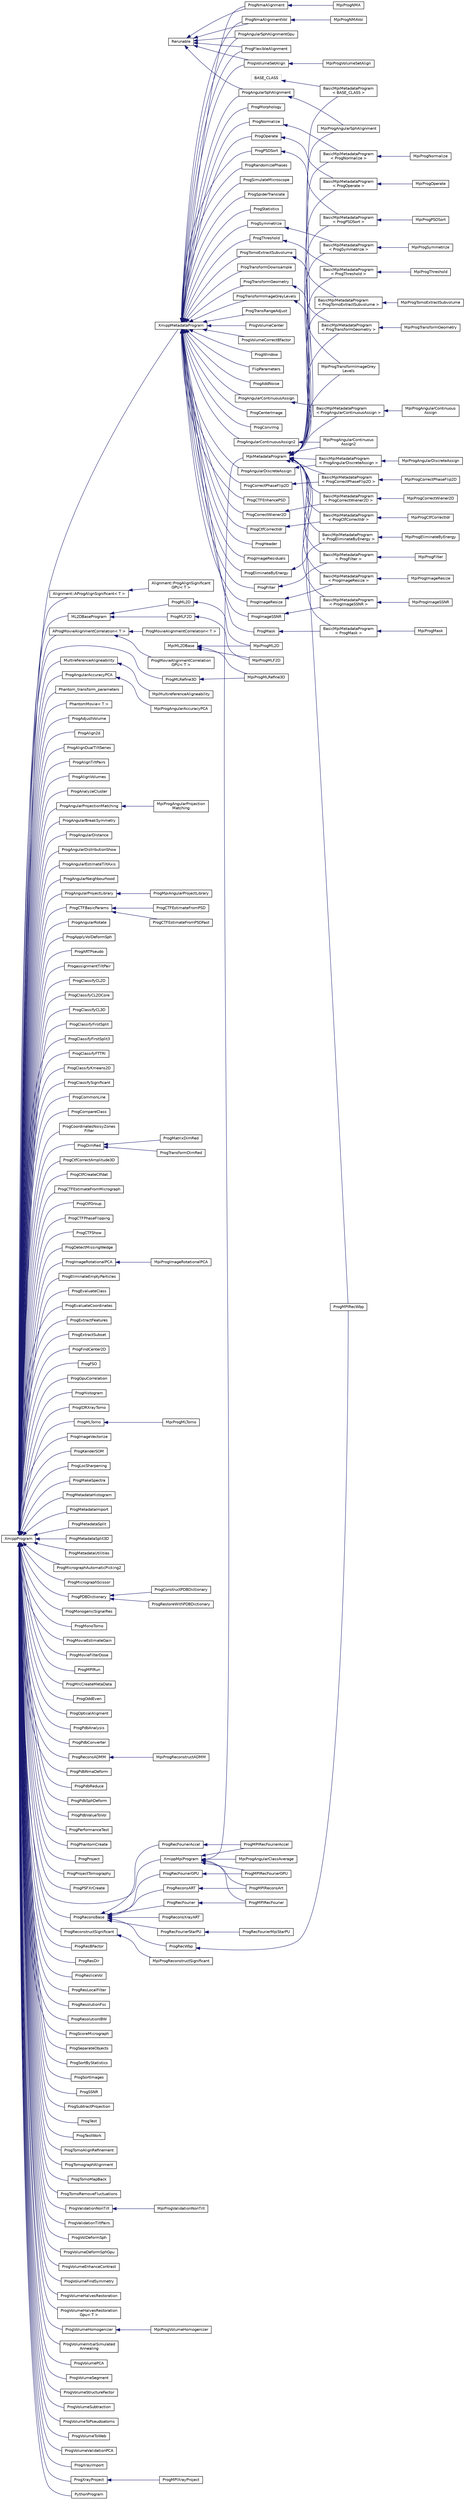 digraph "Graphical Class Hierarchy"
{
  edge [fontname="Helvetica",fontsize="10",labelfontname="Helvetica",labelfontsize="10"];
  node [fontname="Helvetica",fontsize="10",shape=record];
  rankdir="LR";
  Node1325 [label="BASE_CLASS",height=0.2,width=0.4,color="grey75", fillcolor="white", style="filled"];
  Node1325 -> Node253 [dir="back",color="midnightblue",fontsize="10",style="solid",fontname="Helvetica"];
  Node253 [label="BasicMpiMetadataProgram\l\< BASE_CLASS \>",height=0.2,width=0.4,color="black", fillcolor="white", style="filled",URL="$classBasicMpiMetadataProgram.html"];
  Node696 [label="MpiML2DBase",height=0.2,width=0.4,color="black", fillcolor="white", style="filled",URL="$classMpiML2DBase.html"];
  Node696 -> Node8 [dir="back",color="midnightblue",fontsize="10",style="solid",fontname="Helvetica"];
  Node8 [label="MpiProgML2D",height=0.2,width=0.4,color="black", fillcolor="white", style="filled",URL="$classMpiProgML2D.html"];
  Node696 -> Node10 [dir="back",color="midnightblue",fontsize="10",style="solid",fontname="Helvetica"];
  Node10 [label="MpiProgMLF2D",height=0.2,width=0.4,color="black", fillcolor="white", style="filled",URL="$classMpiProgMLF2D.html"];
  Node696 -> Node84 [dir="back",color="midnightblue",fontsize="10",style="solid",fontname="Helvetica"];
  Node84 [label="MpiProgMLRefine3D",height=0.2,width=0.4,color="black", fillcolor="white", style="filled",URL="$classMpiProgMLRefine3D.html"];
  Node521 [label="Rerunable",height=0.2,width=0.4,color="black", fillcolor="white", style="filled",URL="$classRerunable.html"];
  Node521 -> Node179 [dir="back",color="midnightblue",fontsize="10",style="solid",fontname="Helvetica"];
  Node179 [label="ProgAngularSphAlignment",height=0.2,width=0.4,color="black", fillcolor="white", style="filled",URL="$classProgAngularSphAlignment.html"];
  Node179 -> Node289 [dir="back",color="midnightblue",fontsize="10",style="solid",fontname="Helvetica"];
  Node289 [label="MpiProgAngularSphAlignment",height=0.2,width=0.4,color="black", fillcolor="white", style="filled",URL="$classMpiProgAngularSphAlignment.html"];
  Node521 -> Node181 [dir="back",color="midnightblue",fontsize="10",style="solid",fontname="Helvetica"];
  Node181 [label="ProgAngularSphAlignmentGpu",height=0.2,width=0.4,color="black", fillcolor="white", style="filled",URL="$classProgAngularSphAlignmentGpu.html"];
  Node521 -> Node200 [dir="back",color="midnightblue",fontsize="10",style="solid",fontname="Helvetica"];
  Node200 [label="ProgFlexibleAlignment",height=0.2,width=0.4,color="black", fillcolor="white", style="filled",URL="$classProgFlexibleAlignment.html"];
  Node521 -> Node213 [dir="back",color="midnightblue",fontsize="10",style="solid",fontname="Helvetica"];
  Node213 [label="ProgNmaAlignment",height=0.2,width=0.4,color="black", fillcolor="white", style="filled",URL="$classProgNmaAlignment.html"];
  Node213 -> Node214 [dir="back",color="midnightblue",fontsize="10",style="solid",fontname="Helvetica"];
  Node214 [label="MpiProgNMA",height=0.2,width=0.4,color="black", fillcolor="white", style="filled",URL="$classMpiProgNMA.html"];
  Node521 -> Node215 [dir="back",color="midnightblue",fontsize="10",style="solid",fontname="Helvetica"];
  Node215 [label="ProgNmaAlignmentVol",height=0.2,width=0.4,color="black", fillcolor="white", style="filled",URL="$classProgNmaAlignmentVol.html"];
  Node215 -> Node216 [dir="back",color="midnightblue",fontsize="10",style="solid",fontname="Helvetica"];
  Node216 [label="MpiProgNMAVol",height=0.2,width=0.4,color="black", fillcolor="white", style="filled",URL="$classMpiProgNMAVol.html"];
  Node521 -> Node248 [dir="back",color="midnightblue",fontsize="10",style="solid",fontname="Helvetica"];
  Node248 [label="ProgVolumeSetAlign",height=0.2,width=0.4,color="black", fillcolor="white", style="filled",URL="$classProgVolumeSetAlign.html"];
  Node248 -> Node249 [dir="back",color="midnightblue",fontsize="10",style="solid",fontname="Helvetica"];
  Node249 [label="MpiProgVolumeSetAlign",height=0.2,width=0.4,color="black", fillcolor="white", style="filled",URL="$classMpiProgVolumeSetAlign.html"];
  Node0 [label="XmippProgram",height=0.2,width=0.4,color="black", fillcolor="white", style="filled",URL="$classXmippProgram.html"];
  Node0 -> Node1 [dir="back",color="midnightblue",fontsize="10",style="solid",fontname="Helvetica"];
  Node1 [label="Alignment::AProgAlignSignificant\< T \>",height=0.2,width=0.4,color="black", fillcolor="white", style="filled",URL="$classAlignment_1_1AProgAlignSignificant.html"];
  Node1 -> Node2 [dir="back",color="midnightblue",fontsize="10",style="solid",fontname="Helvetica"];
  Node2 [label="Alignment::ProgAlignSignificant\lGPU\< T \>",height=0.2,width=0.4,color="black", fillcolor="white", style="filled",URL="$classAlignment_1_1ProgAlignSignificantGPU.html"];
  Node0 -> Node3 [dir="back",color="midnightblue",fontsize="10",style="solid",fontname="Helvetica"];
  Node3 [label="AProgMovieAlignmentCorrelation\< T \>",height=0.2,width=0.4,color="black", fillcolor="white", style="filled",URL="$classAProgMovieAlignmentCorrelation.html"];
  Node3 -> Node4 [dir="back",color="midnightblue",fontsize="10",style="solid",fontname="Helvetica"];
  Node4 [label="ProgMovieAlignmentCorrelation\< T \>",height=0.2,width=0.4,color="black", fillcolor="white", style="filled",URL="$classProgMovieAlignmentCorrelation.html"];
  Node3 -> Node5 [dir="back",color="midnightblue",fontsize="10",style="solid",fontname="Helvetica"];
  Node5 [label="ProgMovieAlignmentCorrelation\lGPU\< T \>",height=0.2,width=0.4,color="black", fillcolor="white", style="filled",URL="$classProgMovieAlignmentCorrelationGPU.html"];
  Node0 -> Node6 [dir="back",color="midnightblue",fontsize="10",style="solid",fontname="Helvetica"];
  Node6 [label="ML2DBaseProgram",height=0.2,width=0.4,color="black", fillcolor="white", style="filled",URL="$classML2DBaseProgram.html"];
  Node6 -> Node7 [dir="back",color="midnightblue",fontsize="10",style="solid",fontname="Helvetica"];
  Node7 [label="ProgML2D",height=0.2,width=0.4,color="black", fillcolor="white", style="filled",URL="$classProgML2D.html"];
  Node7 -> Node8 [dir="back",color="midnightblue",fontsize="10",style="solid",fontname="Helvetica"];
  Node6 -> Node9 [dir="back",color="midnightblue",fontsize="10",style="solid",fontname="Helvetica"];
  Node9 [label="ProgMLF2D",height=0.2,width=0.4,color="black", fillcolor="white", style="filled",URL="$classProgMLF2D.html"];
  Node9 -> Node10 [dir="back",color="midnightblue",fontsize="10",style="solid",fontname="Helvetica"];
  Node0 -> Node11 [dir="back",color="midnightblue",fontsize="10",style="solid",fontname="Helvetica"];
  Node11 [label="MultireferenceAligneability",height=0.2,width=0.4,color="black", fillcolor="white", style="filled",URL="$classMultireferenceAligneability.html"];
  Node11 -> Node12 [dir="back",color="midnightblue",fontsize="10",style="solid",fontname="Helvetica"];
  Node12 [label="MpiMultireferenceAligneability",height=0.2,width=0.4,color="black", fillcolor="white", style="filled",URL="$classMpiMultireferenceAligneability.html"];
  Node0 -> Node13 [dir="back",color="midnightblue",fontsize="10",style="solid",fontname="Helvetica"];
  Node13 [label="Phantom_transform_parameters",height=0.2,width=0.4,color="black", fillcolor="white", style="filled",URL="$classPhantom__transform__parameters.html"];
  Node0 -> Node14 [dir="back",color="midnightblue",fontsize="10",style="solid",fontname="Helvetica"];
  Node14 [label="PhantomMovie\< T \>",height=0.2,width=0.4,color="black", fillcolor="white", style="filled",URL="$classPhantomMovie.html"];
  Node0 -> Node15 [dir="back",color="midnightblue",fontsize="10",style="solid",fontname="Helvetica"];
  Node15 [label="ProgAdjustVolume",height=0.2,width=0.4,color="black", fillcolor="white", style="filled",URL="$classProgAdjustVolume.html"];
  Node0 -> Node16 [dir="back",color="midnightblue",fontsize="10",style="solid",fontname="Helvetica"];
  Node16 [label="ProgAlign2d",height=0.2,width=0.4,color="black", fillcolor="white", style="filled",URL="$classProgAlign2d.html"];
  Node0 -> Node17 [dir="back",color="midnightblue",fontsize="10",style="solid",fontname="Helvetica"];
  Node17 [label="ProgAlignDualTiltSeries",height=0.2,width=0.4,color="black", fillcolor="white", style="filled",URL="$classProgAlignDualTiltSeries.html"];
  Node0 -> Node18 [dir="back",color="midnightblue",fontsize="10",style="solid",fontname="Helvetica"];
  Node18 [label="ProgAlignTiltPairs",height=0.2,width=0.4,color="black", fillcolor="white", style="filled",URL="$classProgAlignTiltPairs.html"];
  Node0 -> Node19 [dir="back",color="midnightblue",fontsize="10",style="solid",fontname="Helvetica"];
  Node19 [label="ProgAlignVolumes",height=0.2,width=0.4,color="black", fillcolor="white", style="filled",URL="$classProgAlignVolumes.html"];
  Node0 -> Node20 [dir="back",color="midnightblue",fontsize="10",style="solid",fontname="Helvetica"];
  Node20 [label="ProgAnalyzeCluster",height=0.2,width=0.4,color="black", fillcolor="white", style="filled",URL="$classProgAnalyzeCluster.html"];
  Node0 -> Node21 [dir="back",color="midnightblue",fontsize="10",style="solid",fontname="Helvetica"];
  Node21 [label="ProgAngularAccuracyPCA",height=0.2,width=0.4,color="black", fillcolor="white", style="filled",URL="$classProgAngularAccuracyPCA.html"];
  Node21 -> Node22 [dir="back",color="midnightblue",fontsize="10",style="solid",fontname="Helvetica"];
  Node22 [label="MpiProgAngularAccuracyPCA",height=0.2,width=0.4,color="black", fillcolor="white", style="filled",URL="$classMpiProgAngularAccuracyPCA.html"];
  Node0 -> Node23 [dir="back",color="midnightblue",fontsize="10",style="solid",fontname="Helvetica"];
  Node23 [label="ProgAngularBreakSymmetry",height=0.2,width=0.4,color="black", fillcolor="white", style="filled",URL="$classProgAngularBreakSymmetry.html"];
  Node0 -> Node24 [dir="back",color="midnightblue",fontsize="10",style="solid",fontname="Helvetica"];
  Node24 [label="ProgAngularDistance",height=0.2,width=0.4,color="black", fillcolor="white", style="filled",URL="$classProgAngularDistance.html"];
  Node0 -> Node25 [dir="back",color="midnightblue",fontsize="10",style="solid",fontname="Helvetica"];
  Node25 [label="ProgAngularDistributionShow",height=0.2,width=0.4,color="black", fillcolor="white", style="filled",URL="$classProgAngularDistributionShow.html"];
  Node0 -> Node26 [dir="back",color="midnightblue",fontsize="10",style="solid",fontname="Helvetica"];
  Node26 [label="ProgAngularEstimateTiltAxis",height=0.2,width=0.4,color="black", fillcolor="white", style="filled",URL="$classProgAngularEstimateTiltAxis.html"];
  Node0 -> Node27 [dir="back",color="midnightblue",fontsize="10",style="solid",fontname="Helvetica"];
  Node27 [label="ProgAngularNeighbourhood",height=0.2,width=0.4,color="black", fillcolor="white", style="filled",URL="$classProgAngularNeighbourhood.html"];
  Node0 -> Node28 [dir="back",color="midnightblue",fontsize="10",style="solid",fontname="Helvetica"];
  Node28 [label="ProgAngularProjectionMatching",height=0.2,width=0.4,color="black", fillcolor="white", style="filled",URL="$classProgAngularProjectionMatching.html"];
  Node28 -> Node29 [dir="back",color="midnightblue",fontsize="10",style="solid",fontname="Helvetica"];
  Node29 [label="MpiProgAngularProjection\lMatching",height=0.2,width=0.4,color="black", fillcolor="white", style="filled",URL="$classMpiProgAngularProjectionMatching.html"];
  Node0 -> Node30 [dir="back",color="midnightblue",fontsize="10",style="solid",fontname="Helvetica"];
  Node30 [label="ProgAngularProjectLibrary",height=0.2,width=0.4,color="black", fillcolor="white", style="filled",URL="$classProgAngularProjectLibrary.html"];
  Node30 -> Node31 [dir="back",color="midnightblue",fontsize="10",style="solid",fontname="Helvetica"];
  Node31 [label="ProgMpiAngularProjectLibrary",height=0.2,width=0.4,color="black", fillcolor="white", style="filled",URL="$classProgMpiAngularProjectLibrary.html"];
  Node0 -> Node32 [dir="back",color="midnightblue",fontsize="10",style="solid",fontname="Helvetica"];
  Node32 [label="ProgAngularRotate",height=0.2,width=0.4,color="black", fillcolor="white", style="filled",URL="$classProgAngularRotate.html"];
  Node0 -> Node33 [dir="back",color="midnightblue",fontsize="10",style="solid",fontname="Helvetica"];
  Node33 [label="ProgApplyVolDeformSph",height=0.2,width=0.4,color="black", fillcolor="white", style="filled",URL="$classProgApplyVolDeformSph.html"];
  Node0 -> Node34 [dir="back",color="midnightblue",fontsize="10",style="solid",fontname="Helvetica"];
  Node34 [label="ProgARTPseudo",height=0.2,width=0.4,color="black", fillcolor="white", style="filled",URL="$classProgARTPseudo.html"];
  Node0 -> Node35 [dir="back",color="midnightblue",fontsize="10",style="solid",fontname="Helvetica"];
  Node35 [label="ProgassignmentTiltPair",height=0.2,width=0.4,color="black", fillcolor="white", style="filled",URL="$classProgassignmentTiltPair.html"];
  Node0 -> Node36 [dir="back",color="midnightblue",fontsize="10",style="solid",fontname="Helvetica"];
  Node36 [label="ProgClassifyCL2D",height=0.2,width=0.4,color="black", fillcolor="white", style="filled",URL="$classProgClassifyCL2D.html"];
  Node0 -> Node37 [dir="back",color="midnightblue",fontsize="10",style="solid",fontname="Helvetica"];
  Node37 [label="ProgClassifyCL2DCore",height=0.2,width=0.4,color="black", fillcolor="white", style="filled",URL="$classProgClassifyCL2DCore.html"];
  Node0 -> Node38 [dir="back",color="midnightblue",fontsize="10",style="solid",fontname="Helvetica"];
  Node38 [label="ProgClassifyCL3D",height=0.2,width=0.4,color="black", fillcolor="white", style="filled",URL="$classProgClassifyCL3D.html"];
  Node0 -> Node39 [dir="back",color="midnightblue",fontsize="10",style="solid",fontname="Helvetica"];
  Node39 [label="ProgClassifyFirstSplit",height=0.2,width=0.4,color="black", fillcolor="white", style="filled",URL="$classProgClassifyFirstSplit.html"];
  Node0 -> Node40 [dir="back",color="midnightblue",fontsize="10",style="solid",fontname="Helvetica"];
  Node40 [label="ProgClassifyFirstSplit3",height=0.2,width=0.4,color="black", fillcolor="white", style="filled",URL="$classProgClassifyFirstSplit3.html"];
  Node0 -> Node41 [dir="back",color="midnightblue",fontsize="10",style="solid",fontname="Helvetica"];
  Node41 [label="ProgClassifyFTTRI",height=0.2,width=0.4,color="black", fillcolor="white", style="filled",URL="$classProgClassifyFTTRI.html"];
  Node0 -> Node42 [dir="back",color="midnightblue",fontsize="10",style="solid",fontname="Helvetica"];
  Node42 [label="ProgClassifyKmeans2D",height=0.2,width=0.4,color="black", fillcolor="white", style="filled",URL="$classProgClassifyKmeans2D.html"];
  Node0 -> Node43 [dir="back",color="midnightblue",fontsize="10",style="solid",fontname="Helvetica"];
  Node43 [label="ProgClassifySignificant",height=0.2,width=0.4,color="black", fillcolor="white", style="filled",URL="$classProgClassifySignificant.html"];
  Node0 -> Node44 [dir="back",color="midnightblue",fontsize="10",style="solid",fontname="Helvetica"];
  Node44 [label="ProgCommonLine",height=0.2,width=0.4,color="black", fillcolor="white", style="filled",URL="$classProgCommonLine.html",tooltip="CommonLine Parameters. "];
  Node0 -> Node45 [dir="back",color="midnightblue",fontsize="10",style="solid",fontname="Helvetica"];
  Node45 [label="ProgCompareClass",height=0.2,width=0.4,color="black", fillcolor="white", style="filled",URL="$classProgCompareClass.html"];
  Node0 -> Node46 [dir="back",color="midnightblue",fontsize="10",style="solid",fontname="Helvetica"];
  Node46 [label="ProgCoordinatesNoisyZones\lFilter",height=0.2,width=0.4,color="black", fillcolor="white", style="filled",URL="$classProgCoordinatesNoisyZonesFilter.html"];
  Node0 -> Node47 [dir="back",color="midnightblue",fontsize="10",style="solid",fontname="Helvetica"];
  Node47 [label="ProgCTFBasicParams",height=0.2,width=0.4,color="black", fillcolor="white", style="filled",URL="$classProgCTFBasicParams.html"];
  Node47 -> Node48 [dir="back",color="midnightblue",fontsize="10",style="solid",fontname="Helvetica"];
  Node48 [label="ProgCTFEstimateFromPSD",height=0.2,width=0.4,color="black", fillcolor="white", style="filled",URL="$classProgCTFEstimateFromPSD.html"];
  Node47 -> Node49 [dir="back",color="midnightblue",fontsize="10",style="solid",fontname="Helvetica"];
  Node49 [label="ProgCTFEstimateFromPSDFast",height=0.2,width=0.4,color="black", fillcolor="white", style="filled",URL="$classProgCTFEstimateFromPSDFast.html"];
  Node0 -> Node50 [dir="back",color="midnightblue",fontsize="10",style="solid",fontname="Helvetica"];
  Node50 [label="ProgCtfCorrectAmplitude3D",height=0.2,width=0.4,color="black", fillcolor="white", style="filled",URL="$classProgCtfCorrectAmplitude3D.html",tooltip="Correct Amplitude3D parameters. "];
  Node0 -> Node51 [dir="back",color="midnightblue",fontsize="10",style="solid",fontname="Helvetica"];
  Node51 [label="ProgCtfCreateCtfdat",height=0.2,width=0.4,color="black", fillcolor="white", style="filled",URL="$classProgCtfCreateCtfdat.html"];
  Node0 -> Node52 [dir="back",color="midnightblue",fontsize="10",style="solid",fontname="Helvetica"];
  Node52 [label="ProgCTFEstimateFromMicrograph",height=0.2,width=0.4,color="black", fillcolor="white", style="filled",URL="$classProgCTFEstimateFromMicrograph.html"];
  Node0 -> Node53 [dir="back",color="midnightblue",fontsize="10",style="solid",fontname="Helvetica"];
  Node53 [label="ProgCtfGroup",height=0.2,width=0.4,color="black", fillcolor="white", style="filled",URL="$classProgCtfGroup.html",tooltip="CTFGroup program class. "];
  Node0 -> Node54 [dir="back",color="midnightblue",fontsize="10",style="solid",fontname="Helvetica"];
  Node54 [label="ProgCTFPhaseFlipping",height=0.2,width=0.4,color="black", fillcolor="white", style="filled",URL="$classProgCTFPhaseFlipping.html"];
  Node0 -> Node55 [dir="back",color="midnightblue",fontsize="10",style="solid",fontname="Helvetica"];
  Node55 [label="ProgCTFShow",height=0.2,width=0.4,color="black", fillcolor="white", style="filled",URL="$classProgCTFShow.html"];
  Node0 -> Node56 [dir="back",color="midnightblue",fontsize="10",style="solid",fontname="Helvetica"];
  Node56 [label="ProgDetectMissingWedge",height=0.2,width=0.4,color="black", fillcolor="white", style="filled",URL="$classProgDetectMissingWedge.html"];
  Node0 -> Node57 [dir="back",color="midnightblue",fontsize="10",style="solid",fontname="Helvetica"];
  Node57 [label="ProgDimRed",height=0.2,width=0.4,color="black", fillcolor="white", style="filled",URL="$classProgDimRed.html"];
  Node57 -> Node58 [dir="back",color="midnightblue",fontsize="10",style="solid",fontname="Helvetica"];
  Node58 [label="ProgMatrixDimRed",height=0.2,width=0.4,color="black", fillcolor="white", style="filled",URL="$classProgMatrixDimRed.html"];
  Node57 -> Node59 [dir="back",color="midnightblue",fontsize="10",style="solid",fontname="Helvetica"];
  Node59 [label="ProgTransformDimRed",height=0.2,width=0.4,color="black", fillcolor="white", style="filled",URL="$classProgTransformDimRed.html"];
  Node0 -> Node60 [dir="back",color="midnightblue",fontsize="10",style="solid",fontname="Helvetica"];
  Node60 [label="ProgEliminateEmptyParticles",height=0.2,width=0.4,color="black", fillcolor="white", style="filled",URL="$classProgEliminateEmptyParticles.html"];
  Node0 -> Node61 [dir="back",color="midnightblue",fontsize="10",style="solid",fontname="Helvetica"];
  Node61 [label="ProgEvaluateClass",height=0.2,width=0.4,color="black", fillcolor="white", style="filled",URL="$classProgEvaluateClass.html"];
  Node0 -> Node62 [dir="back",color="midnightblue",fontsize="10",style="solid",fontname="Helvetica"];
  Node62 [label="ProgEvaluateCoordinates",height=0.2,width=0.4,color="black", fillcolor="white", style="filled",URL="$classProgEvaluateCoordinates.html"];
  Node0 -> Node63 [dir="back",color="midnightblue",fontsize="10",style="solid",fontname="Helvetica"];
  Node63 [label="ProgExtractFeatures",height=0.2,width=0.4,color="black", fillcolor="white", style="filled",URL="$classProgExtractFeatures.html"];
  Node0 -> Node64 [dir="back",color="midnightblue",fontsize="10",style="solid",fontname="Helvetica"];
  Node64 [label="ProgExtractSubset",height=0.2,width=0.4,color="black", fillcolor="white", style="filled",URL="$classProgExtractSubset.html"];
  Node0 -> Node65 [dir="back",color="midnightblue",fontsize="10",style="solid",fontname="Helvetica"];
  Node65 [label="ProgFindCenter2D",height=0.2,width=0.4,color="black", fillcolor="white", style="filled",URL="$classProgFindCenter2D.html"];
  Node0 -> Node66 [dir="back",color="midnightblue",fontsize="10",style="solid",fontname="Helvetica"];
  Node66 [label="ProgFSO",height=0.2,width=0.4,color="black", fillcolor="white", style="filled",URL="$classProgFSO.html"];
  Node0 -> Node67 [dir="back",color="midnightblue",fontsize="10",style="solid",fontname="Helvetica"];
  Node67 [label="ProgGpuCorrelation",height=0.2,width=0.4,color="black", fillcolor="white", style="filled",URL="$classProgGpuCorrelation.html"];
  Node0 -> Node68 [dir="back",color="midnightblue",fontsize="10",style="solid",fontname="Helvetica"];
  Node68 [label="ProgHistogram",height=0.2,width=0.4,color="black", fillcolor="white", style="filled",URL="$classProgHistogram.html"];
  Node0 -> Node69 [dir="back",color="midnightblue",fontsize="10",style="solid",fontname="Helvetica"];
  Node69 [label="ProgIDRXrayTomo",height=0.2,width=0.4,color="black", fillcolor="white", style="filled",URL="$classProgIDRXrayTomo.html"];
  Node0 -> Node70 [dir="back",color="midnightblue",fontsize="10",style="solid",fontname="Helvetica"];
  Node70 [label="ProgImageRotationalPCA",height=0.2,width=0.4,color="black", fillcolor="white", style="filled",URL="$classProgImageRotationalPCA.html"];
  Node70 -> Node71 [dir="back",color="midnightblue",fontsize="10",style="solid",fontname="Helvetica"];
  Node71 [label="MpiProgImageRotationalPCA",height=0.2,width=0.4,color="black", fillcolor="white", style="filled",URL="$classMpiProgImageRotationalPCA.html"];
  Node0 -> Node72 [dir="back",color="midnightblue",fontsize="10",style="solid",fontname="Helvetica"];
  Node72 [label="ProgImageVectorize",height=0.2,width=0.4,color="black", fillcolor="white", style="filled",URL="$classProgImageVectorize.html"];
  Node0 -> Node73 [dir="back",color="midnightblue",fontsize="10",style="solid",fontname="Helvetica"];
  Node73 [label="ProgKenderSOM",height=0.2,width=0.4,color="black", fillcolor="white", style="filled",URL="$classProgKenderSOM.html"];
  Node0 -> Node74 [dir="back",color="midnightblue",fontsize="10",style="solid",fontname="Helvetica"];
  Node74 [label="ProgLocSharpening",height=0.2,width=0.4,color="black", fillcolor="white", style="filled",URL="$classProgLocSharpening.html"];
  Node0 -> Node75 [dir="back",color="midnightblue",fontsize="10",style="solid",fontname="Helvetica"];
  Node75 [label="ProgMakeSpectra",height=0.2,width=0.4,color="black", fillcolor="white", style="filled",URL="$classProgMakeSpectra.html"];
  Node0 -> Node76 [dir="back",color="midnightblue",fontsize="10",style="solid",fontname="Helvetica"];
  Node76 [label="ProgMetadataHistogram",height=0.2,width=0.4,color="black", fillcolor="white", style="filled",URL="$classProgMetadataHistogram.html"];
  Node0 -> Node77 [dir="back",color="midnightblue",fontsize="10",style="solid",fontname="Helvetica"];
  Node77 [label="ProgMetadataImport",height=0.2,width=0.4,color="black", fillcolor="white", style="filled",URL="$classProgMetadataImport.html"];
  Node0 -> Node78 [dir="back",color="midnightblue",fontsize="10",style="solid",fontname="Helvetica"];
  Node78 [label="ProgMetadataSplit",height=0.2,width=0.4,color="black", fillcolor="white", style="filled",URL="$classProgMetadataSplit.html"];
  Node0 -> Node79 [dir="back",color="midnightblue",fontsize="10",style="solid",fontname="Helvetica"];
  Node79 [label="ProgMetadataSplit3D",height=0.2,width=0.4,color="black", fillcolor="white", style="filled",URL="$classProgMetadataSplit3D.html"];
  Node0 -> Node80 [dir="back",color="midnightblue",fontsize="10",style="solid",fontname="Helvetica"];
  Node80 [label="ProgMetadataUtilities",height=0.2,width=0.4,color="black", fillcolor="white", style="filled",URL="$classProgMetadataUtilities.html"];
  Node0 -> Node81 [dir="back",color="midnightblue",fontsize="10",style="solid",fontname="Helvetica"];
  Node81 [label="ProgMicrographAutomaticPicking2",height=0.2,width=0.4,color="black", fillcolor="white", style="filled",URL="$classProgMicrographAutomaticPicking2.html"];
  Node0 -> Node82 [dir="back",color="midnightblue",fontsize="10",style="solid",fontname="Helvetica"];
  Node82 [label="ProgMicrographScissor",height=0.2,width=0.4,color="black", fillcolor="white", style="filled",URL="$classProgMicrographScissor.html"];
  Node0 -> Node83 [dir="back",color="midnightblue",fontsize="10",style="solid",fontname="Helvetica"];
  Node83 [label="ProgMLRefine3D",height=0.2,width=0.4,color="black", fillcolor="white", style="filled",URL="$classProgMLRefine3D.html"];
  Node83 -> Node84 [dir="back",color="midnightblue",fontsize="10",style="solid",fontname="Helvetica"];
  Node0 -> Node85 [dir="back",color="midnightblue",fontsize="10",style="solid",fontname="Helvetica"];
  Node85 [label="ProgMLTomo",height=0.2,width=0.4,color="black", fillcolor="white", style="filled",URL="$classProgMLTomo.html"];
  Node85 -> Node86 [dir="back",color="midnightblue",fontsize="10",style="solid",fontname="Helvetica"];
  Node86 [label="MpiProgMLTomo",height=0.2,width=0.4,color="black", fillcolor="white", style="filled",URL="$classMpiProgMLTomo.html"];
  Node0 -> Node87 [dir="back",color="midnightblue",fontsize="10",style="solid",fontname="Helvetica"];
  Node87 [label="ProgMonogenicSignalRes",height=0.2,width=0.4,color="black", fillcolor="white", style="filled",URL="$classProgMonogenicSignalRes.html"];
  Node0 -> Node88 [dir="back",color="midnightblue",fontsize="10",style="solid",fontname="Helvetica"];
  Node88 [label="ProgMonoTomo",height=0.2,width=0.4,color="black", fillcolor="white", style="filled",URL="$classProgMonoTomo.html"];
  Node0 -> Node89 [dir="back",color="midnightblue",fontsize="10",style="solid",fontname="Helvetica"];
  Node89 [label="ProgMovieEstimateGain",height=0.2,width=0.4,color="black", fillcolor="white", style="filled",URL="$classProgMovieEstimateGain.html"];
  Node0 -> Node90 [dir="back",color="midnightblue",fontsize="10",style="solid",fontname="Helvetica"];
  Node90 [label="ProgMovieFilterDose",height=0.2,width=0.4,color="black", fillcolor="white", style="filled",URL="$classProgMovieFilterDose.html"];
  Node0 -> Node91 [dir="back",color="midnightblue",fontsize="10",style="solid",fontname="Helvetica"];
  Node91 [label="ProgMPIRun",height=0.2,width=0.4,color="black", fillcolor="white", style="filled",URL="$classProgMPIRun.html"];
  Node0 -> Node92 [dir="back",color="midnightblue",fontsize="10",style="solid",fontname="Helvetica"];
  Node92 [label="ProgMrcCreateMetaData",height=0.2,width=0.4,color="black", fillcolor="white", style="filled",URL="$classProgMrcCreateMetaData.html"];
  Node0 -> Node93 [dir="back",color="midnightblue",fontsize="10",style="solid",fontname="Helvetica"];
  Node93 [label="ProgOddEven",height=0.2,width=0.4,color="black", fillcolor="white", style="filled",URL="$classProgOddEven.html"];
  Node0 -> Node94 [dir="back",color="midnightblue",fontsize="10",style="solid",fontname="Helvetica"];
  Node94 [label="ProgOpticalAligment",height=0.2,width=0.4,color="black", fillcolor="white", style="filled",URL="$classProgOpticalAligment.html"];
  Node0 -> Node95 [dir="back",color="midnightblue",fontsize="10",style="solid",fontname="Helvetica"];
  Node95 [label="ProgPdbAnalysis",height=0.2,width=0.4,color="black", fillcolor="white", style="filled",URL="$classProgPdbAnalysis.html"];
  Node0 -> Node96 [dir="back",color="midnightblue",fontsize="10",style="solid",fontname="Helvetica"];
  Node96 [label="ProgPdbConverter",height=0.2,width=0.4,color="black", fillcolor="white", style="filled",URL="$classProgPdbConverter.html"];
  Node0 -> Node97 [dir="back",color="midnightblue",fontsize="10",style="solid",fontname="Helvetica"];
  Node97 [label="ProgPDBDictionary",height=0.2,width=0.4,color="black", fillcolor="white", style="filled",URL="$classProgPDBDictionary.html"];
  Node97 -> Node98 [dir="back",color="midnightblue",fontsize="10",style="solid",fontname="Helvetica"];
  Node98 [label="ProgConstructPDBDictionary",height=0.2,width=0.4,color="black", fillcolor="white", style="filled",URL="$classProgConstructPDBDictionary.html"];
  Node97 -> Node99 [dir="back",color="midnightblue",fontsize="10",style="solid",fontname="Helvetica"];
  Node99 [label="ProgRestoreWithPDBDictionary",height=0.2,width=0.4,color="black", fillcolor="white", style="filled",URL="$classProgRestoreWithPDBDictionary.html"];
  Node0 -> Node100 [dir="back",color="midnightblue",fontsize="10",style="solid",fontname="Helvetica"];
  Node100 [label="ProgPdbNmaDeform",height=0.2,width=0.4,color="black", fillcolor="white", style="filled",URL="$classProgPdbNmaDeform.html"];
  Node0 -> Node101 [dir="back",color="midnightblue",fontsize="10",style="solid",fontname="Helvetica"];
  Node101 [label="ProgPdbReduce",height=0.2,width=0.4,color="black", fillcolor="white", style="filled",URL="$classProgPdbReduce.html"];
  Node0 -> Node102 [dir="back",color="midnightblue",fontsize="10",style="solid",fontname="Helvetica"];
  Node102 [label="ProgPdbSphDeform",height=0.2,width=0.4,color="black", fillcolor="white", style="filled",URL="$classProgPdbSphDeform.html"];
  Node0 -> Node103 [dir="back",color="midnightblue",fontsize="10",style="solid",fontname="Helvetica"];
  Node103 [label="ProgPdbValueToVol",height=0.2,width=0.4,color="black", fillcolor="white", style="filled",URL="$classProgPdbValueToVol.html"];
  Node0 -> Node104 [dir="back",color="midnightblue",fontsize="10",style="solid",fontname="Helvetica"];
  Node104 [label="ProgPerformanceTest",height=0.2,width=0.4,color="black", fillcolor="white", style="filled",URL="$classProgPerformanceTest.html"];
  Node0 -> Node105 [dir="back",color="midnightblue",fontsize="10",style="solid",fontname="Helvetica"];
  Node105 [label="ProgPhantomCreate",height=0.2,width=0.4,color="black", fillcolor="white", style="filled",URL="$classProgPhantomCreate.html"];
  Node0 -> Node106 [dir="back",color="midnightblue",fontsize="10",style="solid",fontname="Helvetica"];
  Node106 [label="ProgProject",height=0.2,width=0.4,color="black", fillcolor="white", style="filled",URL="$classProgProject.html"];
  Node0 -> Node107 [dir="back",color="midnightblue",fontsize="10",style="solid",fontname="Helvetica"];
  Node107 [label="ProgProjectTomography",height=0.2,width=0.4,color="black", fillcolor="white", style="filled",URL="$classProgProjectTomography.html"];
  Node0 -> Node108 [dir="back",color="midnightblue",fontsize="10",style="solid",fontname="Helvetica"];
  Node108 [label="ProgPSFXrCreate",height=0.2,width=0.4,color="black", fillcolor="white", style="filled",URL="$classProgPSFXrCreate.html"];
  Node0 -> Node109 [dir="back",color="midnightblue",fontsize="10",style="solid",fontname="Helvetica"];
  Node109 [label="ProgReconsADMM",height=0.2,width=0.4,color="black", fillcolor="white", style="filled",URL="$classProgReconsADMM.html"];
  Node109 -> Node110 [dir="back",color="midnightblue",fontsize="10",style="solid",fontname="Helvetica"];
  Node110 [label="MpiProgReconstructADMM",height=0.2,width=0.4,color="black", fillcolor="white", style="filled",URL="$classMpiProgReconstructADMM.html"];
  Node0 -> Node111 [dir="back",color="midnightblue",fontsize="10",style="solid",fontname="Helvetica"];
  Node111 [label="ProgReconsBase",height=0.2,width=0.4,color="black", fillcolor="white", style="filled",URL="$classProgReconsBase.html"];
  Node111 -> Node112 [dir="back",color="midnightblue",fontsize="10",style="solid",fontname="Helvetica"];
  Node112 [label="ProgRecFourier",height=0.2,width=0.4,color="black", fillcolor="white", style="filled",URL="$classProgRecFourier.html"];
  Node112 -> Node293 [dir="back",color="midnightblue",fontsize="10",style="solid",fontname="Helvetica"];
  Node293 [label="ProgMPIRecFourier",height=0.2,width=0.4,color="black", fillcolor="white", style="filled",URL="$classProgMPIRecFourier.html"];
  Node111 -> Node114 [dir="back",color="midnightblue",fontsize="10",style="solid",fontname="Helvetica"];
  Node114 [label="ProgRecFourierAccel",height=0.2,width=0.4,color="black", fillcolor="white", style="filled",URL="$classProgRecFourierAccel.html"];
  Node114 -> Node294 [dir="back",color="midnightblue",fontsize="10",style="solid",fontname="Helvetica"];
  Node294 [label="ProgMPIRecFourierAccel",height=0.2,width=0.4,color="black", fillcolor="white", style="filled",URL="$classProgMPIRecFourierAccel.html"];
  Node111 -> Node116 [dir="back",color="midnightblue",fontsize="10",style="solid",fontname="Helvetica"];
  Node116 [label="ProgRecFourierGPU",height=0.2,width=0.4,color="black", fillcolor="white", style="filled",URL="$classProgRecFourierGPU.html"];
  Node116 -> Node295 [dir="back",color="midnightblue",fontsize="10",style="solid",fontname="Helvetica"];
  Node295 [label="ProgMPIRecFourierGPU",height=0.2,width=0.4,color="black", fillcolor="white", style="filled",URL="$classProgMPIRecFourierGPU.html"];
  Node111 -> Node118 [dir="back",color="midnightblue",fontsize="10",style="solid",fontname="Helvetica"];
  Node118 [label="ProgRecFourierStarPU",height=0.2,width=0.4,color="black", fillcolor="white", style="filled",URL="$classProgRecFourierStarPU.html"];
  Node118 -> Node119 [dir="back",color="midnightblue",fontsize="10",style="solid",fontname="Helvetica"];
  Node119 [label="ProgRecFourierMpiStarPU",height=0.2,width=0.4,color="black", fillcolor="white", style="filled",URL="$classProgRecFourierMpiStarPU.html"];
  Node111 -> Node120 [dir="back",color="midnightblue",fontsize="10",style="solid",fontname="Helvetica"];
  Node120 [label="ProgReconsART",height=0.2,width=0.4,color="black", fillcolor="white", style="filled",URL="$classProgReconsART.html"];
  Node120 -> Node296 [dir="back",color="midnightblue",fontsize="10",style="solid",fontname="Helvetica"];
  Node296 [label="ProgMPIReconsArt",height=0.2,width=0.4,color="black", fillcolor="white", style="filled",URL="$classProgMPIReconsArt.html"];
  Node111 -> Node122 [dir="back",color="midnightblue",fontsize="10",style="solid",fontname="Helvetica"];
  Node122 [label="ProgReconsXrayART",height=0.2,width=0.4,color="black", fillcolor="white", style="filled",URL="$classProgReconsXrayART.html"];
  Node111 -> Node123 [dir="back",color="midnightblue",fontsize="10",style="solid",fontname="Helvetica"];
  Node123 [label="ProgRecWbp",height=0.2,width=0.4,color="black", fillcolor="white", style="filled",URL="$classProgRecWbp.html"];
  Node123 -> Node291 [dir="back",color="midnightblue",fontsize="10",style="solid",fontname="Helvetica"];
  Node291 [label="ProgMPIRecWbp",height=0.2,width=0.4,color="black", fillcolor="white", style="filled",URL="$classProgMPIRecWbp.html"];
  Node0 -> Node125 [dir="back",color="midnightblue",fontsize="10",style="solid",fontname="Helvetica"];
  Node125 [label="ProgReconstructSignificant",height=0.2,width=0.4,color="black", fillcolor="white", style="filled",URL="$classProgReconstructSignificant.html"];
  Node125 -> Node126 [dir="back",color="midnightblue",fontsize="10",style="solid",fontname="Helvetica"];
  Node126 [label="MpiProgReconstructSignificant",height=0.2,width=0.4,color="black", fillcolor="white", style="filled",URL="$classMpiProgReconstructSignificant.html"];
  Node0 -> Node127 [dir="back",color="midnightblue",fontsize="10",style="solid",fontname="Helvetica"];
  Node127 [label="ProgResBFactor",height=0.2,width=0.4,color="black", fillcolor="white", style="filled",URL="$classProgResBFactor.html"];
  Node0 -> Node128 [dir="back",color="midnightblue",fontsize="10",style="solid",fontname="Helvetica"];
  Node128 [label="ProgResDir",height=0.2,width=0.4,color="black", fillcolor="white", style="filled",URL="$classProgResDir.html"];
  Node0 -> Node129 [dir="back",color="midnightblue",fontsize="10",style="solid",fontname="Helvetica"];
  Node129 [label="ProgResliceVol",height=0.2,width=0.4,color="black", fillcolor="white", style="filled",URL="$classProgResliceVol.html"];
  Node0 -> Node130 [dir="back",color="midnightblue",fontsize="10",style="solid",fontname="Helvetica"];
  Node130 [label="ProgResLocalFilter",height=0.2,width=0.4,color="black", fillcolor="white", style="filled",URL="$classProgResLocalFilter.html"];
  Node0 -> Node131 [dir="back",color="midnightblue",fontsize="10",style="solid",fontname="Helvetica"];
  Node131 [label="ProgResolutionFsc",height=0.2,width=0.4,color="black", fillcolor="white", style="filled",URL="$classProgResolutionFsc.html"];
  Node0 -> Node132 [dir="back",color="midnightblue",fontsize="10",style="solid",fontname="Helvetica"];
  Node132 [label="ProgResolutionIBW",height=0.2,width=0.4,color="black", fillcolor="white", style="filled",URL="$classProgResolutionIBW.html"];
  Node0 -> Node133 [dir="back",color="midnightblue",fontsize="10",style="solid",fontname="Helvetica"];
  Node133 [label="ProgScoreMicrograph",height=0.2,width=0.4,color="black", fillcolor="white", style="filled",URL="$classProgScoreMicrograph.html"];
  Node0 -> Node134 [dir="back",color="midnightblue",fontsize="10",style="solid",fontname="Helvetica"];
  Node134 [label="ProgSeparateObjects",height=0.2,width=0.4,color="black", fillcolor="white", style="filled",URL="$classProgSeparateObjects.html"];
  Node0 -> Node135 [dir="back",color="midnightblue",fontsize="10",style="solid",fontname="Helvetica"];
  Node135 [label="ProgSortByStatistics",height=0.2,width=0.4,color="black", fillcolor="white", style="filled",URL="$classProgSortByStatistics.html"];
  Node0 -> Node136 [dir="back",color="midnightblue",fontsize="10",style="solid",fontname="Helvetica"];
  Node136 [label="ProgSortImages",height=0.2,width=0.4,color="black", fillcolor="white", style="filled",URL="$classProgSortImages.html"];
  Node0 -> Node137 [dir="back",color="midnightblue",fontsize="10",style="solid",fontname="Helvetica"];
  Node137 [label="ProgSSNR",height=0.2,width=0.4,color="black", fillcolor="white", style="filled",URL="$classProgSSNR.html"];
  Node0 -> Node138 [dir="back",color="midnightblue",fontsize="10",style="solid",fontname="Helvetica"];
  Node138 [label="ProgSubtractProjection",height=0.2,width=0.4,color="black", fillcolor="white", style="filled",URL="$classProgSubtractProjection.html"];
  Node0 -> Node139 [dir="back",color="midnightblue",fontsize="10",style="solid",fontname="Helvetica"];
  Node139 [label="ProgTest",height=0.2,width=0.4,color="black", fillcolor="white", style="filled",URL="$classProgTest.html"];
  Node0 -> Node140 [dir="back",color="midnightblue",fontsize="10",style="solid",fontname="Helvetica"];
  Node140 [label="ProgTestWork",height=0.2,width=0.4,color="black", fillcolor="white", style="filled",URL="$classProgTestWork.html"];
  Node0 -> Node141 [dir="back",color="midnightblue",fontsize="10",style="solid",fontname="Helvetica"];
  Node141 [label="ProgTomoAlignRefinement",height=0.2,width=0.4,color="black", fillcolor="white", style="filled",URL="$classProgTomoAlignRefinement.html"];
  Node0 -> Node142 [dir="back",color="midnightblue",fontsize="10",style="solid",fontname="Helvetica"];
  Node142 [label="ProgTomographAlignment",height=0.2,width=0.4,color="black", fillcolor="white", style="filled",URL="$classProgTomographAlignment.html"];
  Node0 -> Node143 [dir="back",color="midnightblue",fontsize="10",style="solid",fontname="Helvetica"];
  Node143 [label="ProgTomoMapBack",height=0.2,width=0.4,color="black", fillcolor="white", style="filled",URL="$classProgTomoMapBack.html"];
  Node0 -> Node144 [dir="back",color="midnightblue",fontsize="10",style="solid",fontname="Helvetica"];
  Node144 [label="ProgTomoRemoveFluctuations",height=0.2,width=0.4,color="black", fillcolor="white", style="filled",URL="$classProgTomoRemoveFluctuations.html"];
  Node0 -> Node145 [dir="back",color="midnightblue",fontsize="10",style="solid",fontname="Helvetica"];
  Node145 [label="ProgValidationNonTilt",height=0.2,width=0.4,color="black", fillcolor="white", style="filled",URL="$classProgValidationNonTilt.html"];
  Node145 -> Node146 [dir="back",color="midnightblue",fontsize="10",style="solid",fontname="Helvetica"];
  Node146 [label="MpiProgValidationNonTilt",height=0.2,width=0.4,color="black", fillcolor="white", style="filled",URL="$classMpiProgValidationNonTilt.html"];
  Node0 -> Node147 [dir="back",color="midnightblue",fontsize="10",style="solid",fontname="Helvetica"];
  Node147 [label="ProgValidationTiltPairs",height=0.2,width=0.4,color="black", fillcolor="white", style="filled",URL="$classProgValidationTiltPairs.html"];
  Node0 -> Node148 [dir="back",color="midnightblue",fontsize="10",style="solid",fontname="Helvetica"];
  Node148 [label="ProgVolDeformSph",height=0.2,width=0.4,color="black", fillcolor="white", style="filled",URL="$classProgVolDeformSph.html"];
  Node0 -> Node149 [dir="back",color="midnightblue",fontsize="10",style="solid",fontname="Helvetica"];
  Node149 [label="ProgVolumeDeformSphGpu",height=0.2,width=0.4,color="black", fillcolor="white", style="filled",URL="$classProgVolumeDeformSphGpu.html"];
  Node0 -> Node150 [dir="back",color="midnightblue",fontsize="10",style="solid",fontname="Helvetica"];
  Node150 [label="ProgVolumeEnhanceContrast",height=0.2,width=0.4,color="black", fillcolor="white", style="filled",URL="$classProgVolumeEnhanceContrast.html"];
  Node0 -> Node151 [dir="back",color="midnightblue",fontsize="10",style="solid",fontname="Helvetica"];
  Node151 [label="ProgVolumeFindSymmetry",height=0.2,width=0.4,color="black", fillcolor="white", style="filled",URL="$classProgVolumeFindSymmetry.html"];
  Node0 -> Node152 [dir="back",color="midnightblue",fontsize="10",style="solid",fontname="Helvetica"];
  Node152 [label="ProgVolumeHalvesRestoration",height=0.2,width=0.4,color="black", fillcolor="white", style="filled",URL="$classProgVolumeHalvesRestoration.html"];
  Node0 -> Node153 [dir="back",color="midnightblue",fontsize="10",style="solid",fontname="Helvetica"];
  Node153 [label="ProgVolumeHalvesRestoration\lGpu\< T \>",height=0.2,width=0.4,color="black", fillcolor="white", style="filled",URL="$classProgVolumeHalvesRestorationGpu.html"];
  Node0 -> Node154 [dir="back",color="midnightblue",fontsize="10",style="solid",fontname="Helvetica"];
  Node154 [label="ProgVolumeHomogenizer",height=0.2,width=0.4,color="black", fillcolor="white", style="filled",URL="$classProgVolumeHomogenizer.html"];
  Node154 -> Node155 [dir="back",color="midnightblue",fontsize="10",style="solid",fontname="Helvetica"];
  Node155 [label="MpiProgVolumeHomogenizer",height=0.2,width=0.4,color="black", fillcolor="white", style="filled",URL="$classMpiProgVolumeHomogenizer.html"];
  Node0 -> Node156 [dir="back",color="midnightblue",fontsize="10",style="solid",fontname="Helvetica"];
  Node156 [label="ProgVolumeInitialSimulated\lAnnealing",height=0.2,width=0.4,color="black", fillcolor="white", style="filled",URL="$classProgVolumeInitialSimulatedAnnealing.html"];
  Node0 -> Node157 [dir="back",color="midnightblue",fontsize="10",style="solid",fontname="Helvetica"];
  Node157 [label="ProgVolumePCA",height=0.2,width=0.4,color="black", fillcolor="white", style="filled",URL="$classProgVolumePCA.html"];
  Node0 -> Node158 [dir="back",color="midnightblue",fontsize="10",style="solid",fontname="Helvetica"];
  Node158 [label="ProgVolumeSegment",height=0.2,width=0.4,color="black", fillcolor="white", style="filled",URL="$classProgVolumeSegment.html"];
  Node0 -> Node159 [dir="back",color="midnightblue",fontsize="10",style="solid",fontname="Helvetica"];
  Node159 [label="ProgVolumeStructureFactor",height=0.2,width=0.4,color="black", fillcolor="white", style="filled",URL="$classProgVolumeStructureFactor.html"];
  Node0 -> Node160 [dir="back",color="midnightblue",fontsize="10",style="solid",fontname="Helvetica"];
  Node160 [label="ProgVolumeSubtraction",height=0.2,width=0.4,color="black", fillcolor="white", style="filled",URL="$classProgVolumeSubtraction.html"];
  Node0 -> Node161 [dir="back",color="midnightblue",fontsize="10",style="solid",fontname="Helvetica"];
  Node161 [label="ProgVolumeToPseudoatoms",height=0.2,width=0.4,color="black", fillcolor="white", style="filled",URL="$classProgVolumeToPseudoatoms.html"];
  Node0 -> Node162 [dir="back",color="midnightblue",fontsize="10",style="solid",fontname="Helvetica"];
  Node162 [label="ProgVolumeToWeb",height=0.2,width=0.4,color="black", fillcolor="white", style="filled",URL="$classProgVolumeToWeb.html"];
  Node0 -> Node163 [dir="back",color="midnightblue",fontsize="10",style="solid",fontname="Helvetica"];
  Node163 [label="ProgVolumeValidationPCA",height=0.2,width=0.4,color="black", fillcolor="white", style="filled",URL="$classProgVolumeValidationPCA.html"];
  Node0 -> Node164 [dir="back",color="midnightblue",fontsize="10",style="solid",fontname="Helvetica"];
  Node164 [label="ProgXrayImport",height=0.2,width=0.4,color="black", fillcolor="white", style="filled",URL="$classProgXrayImport.html"];
  Node0 -> Node165 [dir="back",color="midnightblue",fontsize="10",style="solid",fontname="Helvetica"];
  Node165 [label="ProgXrayProject",height=0.2,width=0.4,color="black", fillcolor="white", style="filled",URL="$classProgXrayProject.html"];
  Node165 -> Node166 [dir="back",color="midnightblue",fontsize="10",style="solid",fontname="Helvetica"];
  Node166 [label="ProgMPIXrayProject",height=0.2,width=0.4,color="black", fillcolor="white", style="filled",URL="$classProgMPIXrayProject.html"];
  Node0 -> Node167 [dir="back",color="midnightblue",fontsize="10",style="solid",fontname="Helvetica"];
  Node167 [label="PythonProgram",height=0.2,width=0.4,color="black", fillcolor="white", style="filled",URL="$classPythonProgram.html"];
  Node0 -> Node168 [dir="back",color="midnightblue",fontsize="10",style="solid",fontname="Helvetica"];
  Node168 [label="XmippMetadataProgram",height=0.2,width=0.4,color="black", fillcolor="white", style="filled",URL="$classXmippMetadataProgram.html"];
  Node168 -> Node169 [dir="back",color="midnightblue",fontsize="10",style="solid",fontname="Helvetica"];
  Node169 [label="FlipParameters",height=0.2,width=0.4,color="black", fillcolor="white", style="filled",URL="$classFlipParameters.html"];
  Node168 -> Node170 [dir="back",color="midnightblue",fontsize="10",style="solid",fontname="Helvetica"];
  Node170 [label="ProgAddNoise",height=0.2,width=0.4,color="black", fillcolor="white", style="filled",URL="$classProgAddNoise.html"];
  Node168 -> Node171 [dir="back",color="midnightblue",fontsize="10",style="solid",fontname="Helvetica"];
  Node171 [label="ProgAngularContinuousAssign",height=0.2,width=0.4,color="black", fillcolor="white", style="filled",URL="$classProgAngularContinuousAssign.html"];
  Node171 -> Node254 [dir="back",color="midnightblue",fontsize="10",style="solid",fontname="Helvetica"];
  Node254 [label="BasicMpiMetadataProgram\l\< ProgAngularContinuousAssign \>",height=0.2,width=0.4,color="black", fillcolor="white", style="filled",URL="$classBasicMpiMetadataProgram.html"];
  Node254 -> Node255 [dir="back",color="midnightblue",fontsize="10",style="solid",fontname="Helvetica"];
  Node255 [label="MpiProgAngularContinuous\lAssign",height=0.2,width=0.4,color="black", fillcolor="white", style="filled",URL="$classMpiProgAngularContinuousAssign.html"];
  Node168 -> Node174 [dir="back",color="midnightblue",fontsize="10",style="solid",fontname="Helvetica"];
  Node174 [label="ProgAngularContinuousAssign2",height=0.2,width=0.4,color="black", fillcolor="white", style="filled",URL="$classProgAngularContinuousAssign2.html"];
  Node174 -> Node288 [dir="back",color="midnightblue",fontsize="10",style="solid",fontname="Helvetica"];
  Node288 [label="MpiProgAngularContinuous\lAssign2",height=0.2,width=0.4,color="black", fillcolor="white", style="filled",URL="$classMpiProgAngularContinuousAssign2.html"];
  Node168 -> Node176 [dir="back",color="midnightblue",fontsize="10",style="solid",fontname="Helvetica"];
  Node176 [label="ProgAngularDiscreteAssign",height=0.2,width=0.4,color="black", fillcolor="white", style="filled",URL="$classProgAngularDiscreteAssign.html"];
  Node176 -> Node256 [dir="back",color="midnightblue",fontsize="10",style="solid",fontname="Helvetica"];
  Node256 [label="BasicMpiMetadataProgram\l\< ProgAngularDiscreteAssign \>",height=0.2,width=0.4,color="black", fillcolor="white", style="filled",URL="$classBasicMpiMetadataProgram.html"];
  Node256 -> Node257 [dir="back",color="midnightblue",fontsize="10",style="solid",fontname="Helvetica"];
  Node257 [label="MpiProgAngularDiscreteAssign",height=0.2,width=0.4,color="black", fillcolor="white", style="filled",URL="$classMpiProgAngularDiscreteAssign.html"];
  Node168 -> Node179 [dir="back",color="midnightblue",fontsize="10",style="solid",fontname="Helvetica"];
  Node168 -> Node181 [dir="back",color="midnightblue",fontsize="10",style="solid",fontname="Helvetica"];
  Node168 -> Node182 [dir="back",color="midnightblue",fontsize="10",style="solid",fontname="Helvetica"];
  Node182 [label="ProgCenterImage",height=0.2,width=0.4,color="black", fillcolor="white", style="filled",URL="$classProgCenterImage.html"];
  Node168 -> Node183 [dir="back",color="midnightblue",fontsize="10",style="solid",fontname="Helvetica"];
  Node183 [label="ProgConvImg",height=0.2,width=0.4,color="black", fillcolor="white", style="filled",URL="$classProgConvImg.html"];
  Node168 -> Node184 [dir="back",color="midnightblue",fontsize="10",style="solid",fontname="Helvetica"];
  Node184 [label="ProgCorrectPhaseFlip2D",height=0.2,width=0.4,color="black", fillcolor="white", style="filled",URL="$classProgCorrectPhaseFlip2D.html"];
  Node184 -> Node258 [dir="back",color="midnightblue",fontsize="10",style="solid",fontname="Helvetica"];
  Node258 [label="BasicMpiMetadataProgram\l\< ProgCorrectPhaseFlip2D \>",height=0.2,width=0.4,color="black", fillcolor="white", style="filled",URL="$classBasicMpiMetadataProgram.html"];
  Node258 -> Node259 [dir="back",color="midnightblue",fontsize="10",style="solid",fontname="Helvetica"];
  Node259 [label="MpiProgCorrectPhaseFlip2D",height=0.2,width=0.4,color="black", fillcolor="white", style="filled",URL="$classMpiProgCorrectPhaseFlip2D.html"];
  Node168 -> Node187 [dir="back",color="midnightblue",fontsize="10",style="solid",fontname="Helvetica"];
  Node187 [label="ProgCorrectWiener2D",height=0.2,width=0.4,color="black", fillcolor="white", style="filled",URL="$classProgCorrectWiener2D.html"];
  Node187 -> Node260 [dir="back",color="midnightblue",fontsize="10",style="solid",fontname="Helvetica"];
  Node260 [label="BasicMpiMetadataProgram\l\< ProgCorrectWiener2D \>",height=0.2,width=0.4,color="black", fillcolor="white", style="filled",URL="$classBasicMpiMetadataProgram.html"];
  Node260 -> Node261 [dir="back",color="midnightblue",fontsize="10",style="solid",fontname="Helvetica"];
  Node261 [label="MpiProgCorrectWiener2D",height=0.2,width=0.4,color="black", fillcolor="white", style="filled",URL="$classMpiProgCorrectWiener2D.html"];
  Node168 -> Node190 [dir="back",color="midnightblue",fontsize="10",style="solid",fontname="Helvetica"];
  Node190 [label="ProgCtfCorrectIdr",height=0.2,width=0.4,color="black", fillcolor="white", style="filled",URL="$classProgCtfCorrectIdr.html"];
  Node190 -> Node262 [dir="back",color="midnightblue",fontsize="10",style="solid",fontname="Helvetica"];
  Node262 [label="BasicMpiMetadataProgram\l\< ProgCtfCorrectIdr \>",height=0.2,width=0.4,color="black", fillcolor="white", style="filled",URL="$classBasicMpiMetadataProgram.html"];
  Node262 -> Node263 [dir="back",color="midnightblue",fontsize="10",style="solid",fontname="Helvetica"];
  Node263 [label="MpiProgCtfCorrectIdr",height=0.2,width=0.4,color="black", fillcolor="white", style="filled",URL="$classMpiProgCtfCorrectIdr.html"];
  Node168 -> Node193 [dir="back",color="midnightblue",fontsize="10",style="solid",fontname="Helvetica"];
  Node193 [label="ProgCTFEnhancePSD",height=0.2,width=0.4,color="black", fillcolor="white", style="filled",URL="$classProgCTFEnhancePSD.html"];
  Node168 -> Node194 [dir="back",color="midnightblue",fontsize="10",style="solid",fontname="Helvetica"];
  Node194 [label="ProgEliminateByEnergy",height=0.2,width=0.4,color="black", fillcolor="white", style="filled",URL="$classProgEliminateByEnergy.html",tooltip="Threshold Parameters. "];
  Node194 -> Node264 [dir="back",color="midnightblue",fontsize="10",style="solid",fontname="Helvetica"];
  Node264 [label="BasicMpiMetadataProgram\l\< ProgEliminateByEnergy \>",height=0.2,width=0.4,color="black", fillcolor="white", style="filled",URL="$classBasicMpiMetadataProgram.html"];
  Node264 -> Node265 [dir="back",color="midnightblue",fontsize="10",style="solid",fontname="Helvetica"];
  Node265 [label="MpiProgEliminateByEnergy",height=0.2,width=0.4,color="black", fillcolor="white", style="filled",URL="$classMpiProgEliminateByEnergy.html"];
  Node168 -> Node197 [dir="back",color="midnightblue",fontsize="10",style="solid",fontname="Helvetica"];
  Node197 [label="ProgFilter",height=0.2,width=0.4,color="black", fillcolor="white", style="filled",URL="$classProgFilter.html"];
  Node197 -> Node266 [dir="back",color="midnightblue",fontsize="10",style="solid",fontname="Helvetica"];
  Node266 [label="BasicMpiMetadataProgram\l\< ProgFilter \>",height=0.2,width=0.4,color="black", fillcolor="white", style="filled",URL="$classBasicMpiMetadataProgram.html"];
  Node266 -> Node267 [dir="back",color="midnightblue",fontsize="10",style="solid",fontname="Helvetica"];
  Node267 [label="MpiProgFilter",height=0.2,width=0.4,color="black", fillcolor="white", style="filled",URL="$classMpiProgFilter.html"];
  Node168 -> Node200 [dir="back",color="midnightblue",fontsize="10",style="solid",fontname="Helvetica"];
  Node168 -> Node201 [dir="back",color="midnightblue",fontsize="10",style="solid",fontname="Helvetica"];
  Node201 [label="ProgHeader",height=0.2,width=0.4,color="black", fillcolor="white", style="filled",URL="$classProgHeader.html"];
  Node168 -> Node202 [dir="back",color="midnightblue",fontsize="10",style="solid",fontname="Helvetica"];
  Node202 [label="ProgImageResiduals",height=0.2,width=0.4,color="black", fillcolor="white", style="filled",URL="$classProgImageResiduals.html"];
  Node168 -> Node203 [dir="back",color="midnightblue",fontsize="10",style="solid",fontname="Helvetica"];
  Node203 [label="ProgImageResize",height=0.2,width=0.4,color="black", fillcolor="white", style="filled",URL="$classProgImageResize.html"];
  Node203 -> Node268 [dir="back",color="midnightblue",fontsize="10",style="solid",fontname="Helvetica"];
  Node268 [label="BasicMpiMetadataProgram\l\< ProgImageResize \>",height=0.2,width=0.4,color="black", fillcolor="white", style="filled",URL="$classBasicMpiMetadataProgram.html"];
  Node268 -> Node269 [dir="back",color="midnightblue",fontsize="10",style="solid",fontname="Helvetica"];
  Node269 [label="MpiProgImageResize",height=0.2,width=0.4,color="black", fillcolor="white", style="filled",URL="$classMpiProgImageResize.html"];
  Node168 -> Node206 [dir="back",color="midnightblue",fontsize="10",style="solid",fontname="Helvetica"];
  Node206 [label="ProgImageSSNR",height=0.2,width=0.4,color="black", fillcolor="white", style="filled",URL="$classProgImageSSNR.html"];
  Node206 -> Node270 [dir="back",color="midnightblue",fontsize="10",style="solid",fontname="Helvetica"];
  Node270 [label="BasicMpiMetadataProgram\l\< ProgImageSSNR \>",height=0.2,width=0.4,color="black", fillcolor="white", style="filled",URL="$classBasicMpiMetadataProgram.html"];
  Node270 -> Node271 [dir="back",color="midnightblue",fontsize="10",style="solid",fontname="Helvetica"];
  Node271 [label="MpiProgImageSSNR",height=0.2,width=0.4,color="black", fillcolor="white", style="filled",URL="$classMpiProgImageSSNR.html"];
  Node168 -> Node209 [dir="back",color="midnightblue",fontsize="10",style="solid",fontname="Helvetica"];
  Node209 [label="ProgMask",height=0.2,width=0.4,color="black", fillcolor="white", style="filled",URL="$classProgMask.html"];
  Node209 -> Node272 [dir="back",color="midnightblue",fontsize="10",style="solid",fontname="Helvetica"];
  Node272 [label="BasicMpiMetadataProgram\l\< ProgMask \>",height=0.2,width=0.4,color="black", fillcolor="white", style="filled",URL="$classBasicMpiMetadataProgram.html"];
  Node272 -> Node273 [dir="back",color="midnightblue",fontsize="10",style="solid",fontname="Helvetica"];
  Node273 [label="MpiProgMask",height=0.2,width=0.4,color="black", fillcolor="white", style="filled",URL="$classMpiProgMask.html"];
  Node168 -> Node212 [dir="back",color="midnightblue",fontsize="10",style="solid",fontname="Helvetica"];
  Node212 [label="ProgMorphology",height=0.2,width=0.4,color="black", fillcolor="white", style="filled",URL="$classProgMorphology.html"];
  Node168 -> Node213 [dir="back",color="midnightblue",fontsize="10",style="solid",fontname="Helvetica"];
  Node168 -> Node215 [dir="back",color="midnightblue",fontsize="10",style="solid",fontname="Helvetica"];
  Node168 -> Node217 [dir="back",color="midnightblue",fontsize="10",style="solid",fontname="Helvetica"];
  Node217 [label="ProgNormalize",height=0.2,width=0.4,color="black", fillcolor="white", style="filled",URL="$classProgNormalize.html"];
  Node217 -> Node274 [dir="back",color="midnightblue",fontsize="10",style="solid",fontname="Helvetica"];
  Node274 [label="BasicMpiMetadataProgram\l\< ProgNormalize \>",height=0.2,width=0.4,color="black", fillcolor="white", style="filled",URL="$classBasicMpiMetadataProgram.html"];
  Node274 -> Node275 [dir="back",color="midnightblue",fontsize="10",style="solid",fontname="Helvetica"];
  Node275 [label="MpiProgNormalize",height=0.2,width=0.4,color="black", fillcolor="white", style="filled",URL="$classMpiProgNormalize.html"];
  Node168 -> Node220 [dir="back",color="midnightblue",fontsize="10",style="solid",fontname="Helvetica"];
  Node220 [label="ProgOperate",height=0.2,width=0.4,color="black", fillcolor="white", style="filled",URL="$classProgOperate.html"];
  Node220 -> Node276 [dir="back",color="midnightblue",fontsize="10",style="solid",fontname="Helvetica"];
  Node276 [label="BasicMpiMetadataProgram\l\< ProgOperate \>",height=0.2,width=0.4,color="black", fillcolor="white", style="filled",URL="$classBasicMpiMetadataProgram.html"];
  Node276 -> Node277 [dir="back",color="midnightblue",fontsize="10",style="solid",fontname="Helvetica"];
  Node277 [label="MpiProgOperate",height=0.2,width=0.4,color="black", fillcolor="white", style="filled",URL="$classMpiProgOperate.html"];
  Node168 -> Node223 [dir="back",color="midnightblue",fontsize="10",style="solid",fontname="Helvetica"];
  Node223 [label="ProgPSDSort",height=0.2,width=0.4,color="black", fillcolor="white", style="filled",URL="$classProgPSDSort.html"];
  Node223 -> Node278 [dir="back",color="midnightblue",fontsize="10",style="solid",fontname="Helvetica"];
  Node278 [label="BasicMpiMetadataProgram\l\< ProgPSDSort \>",height=0.2,width=0.4,color="black", fillcolor="white", style="filled",URL="$classBasicMpiMetadataProgram.html"];
  Node278 -> Node279 [dir="back",color="midnightblue",fontsize="10",style="solid",fontname="Helvetica"];
  Node279 [label="MpiProgPSDSort",height=0.2,width=0.4,color="black", fillcolor="white", style="filled",URL="$classMpiProgPSDSort.html"];
  Node168 -> Node226 [dir="back",color="midnightblue",fontsize="10",style="solid",fontname="Helvetica"];
  Node226 [label="ProgRandomizePhases",height=0.2,width=0.4,color="black", fillcolor="white", style="filled",URL="$classProgRandomizePhases.html"];
  Node168 -> Node227 [dir="back",color="midnightblue",fontsize="10",style="solid",fontname="Helvetica"];
  Node227 [label="ProgSimulateMicroscope",height=0.2,width=0.4,color="black", fillcolor="white", style="filled",URL="$classProgSimulateMicroscope.html"];
  Node168 -> Node228 [dir="back",color="midnightblue",fontsize="10",style="solid",fontname="Helvetica"];
  Node228 [label="ProgSpiderTranslate",height=0.2,width=0.4,color="black", fillcolor="white", style="filled",URL="$classProgSpiderTranslate.html"];
  Node168 -> Node229 [dir="back",color="midnightblue",fontsize="10",style="solid",fontname="Helvetica"];
  Node229 [label="ProgStatistics",height=0.2,width=0.4,color="black", fillcolor="white", style="filled",URL="$classProgStatistics.html"];
  Node168 -> Node230 [dir="back",color="midnightblue",fontsize="10",style="solid",fontname="Helvetica"];
  Node230 [label="ProgSymmetrize",height=0.2,width=0.4,color="black", fillcolor="white", style="filled",URL="$classProgSymmetrize.html",tooltip="Symmetrize Parameters. "];
  Node230 -> Node280 [dir="back",color="midnightblue",fontsize="10",style="solid",fontname="Helvetica"];
  Node280 [label="BasicMpiMetadataProgram\l\< ProgSymmetrize \>",height=0.2,width=0.4,color="black", fillcolor="white", style="filled",URL="$classBasicMpiMetadataProgram.html"];
  Node280 -> Node281 [dir="back",color="midnightblue",fontsize="10",style="solid",fontname="Helvetica"];
  Node281 [label="MpiProgSymmetrize",height=0.2,width=0.4,color="black", fillcolor="white", style="filled",URL="$classMpiProgSymmetrize.html"];
  Node168 -> Node233 [dir="back",color="midnightblue",fontsize="10",style="solid",fontname="Helvetica"];
  Node233 [label="ProgThreshold",height=0.2,width=0.4,color="black", fillcolor="white", style="filled",URL="$classProgThreshold.html",tooltip="Threshold Parameters. "];
  Node233 -> Node282 [dir="back",color="midnightblue",fontsize="10",style="solid",fontname="Helvetica"];
  Node282 [label="BasicMpiMetadataProgram\l\< ProgThreshold \>",height=0.2,width=0.4,color="black", fillcolor="white", style="filled",URL="$classBasicMpiMetadataProgram.html"];
  Node282 -> Node283 [dir="back",color="midnightblue",fontsize="10",style="solid",fontname="Helvetica"];
  Node283 [label="MpiProgThreshold",height=0.2,width=0.4,color="black", fillcolor="white", style="filled",URL="$classMpiProgThreshold.html"];
  Node168 -> Node236 [dir="back",color="midnightblue",fontsize="10",style="solid",fontname="Helvetica"];
  Node236 [label="ProgTomoExtractSubvolume",height=0.2,width=0.4,color="black", fillcolor="white", style="filled",URL="$classProgTomoExtractSubvolume.html"];
  Node236 -> Node284 [dir="back",color="midnightblue",fontsize="10",style="solid",fontname="Helvetica"];
  Node284 [label="BasicMpiMetadataProgram\l\< ProgTomoExtractSubvolume \>",height=0.2,width=0.4,color="black", fillcolor="white", style="filled",URL="$classBasicMpiMetadataProgram.html"];
  Node284 -> Node285 [dir="back",color="midnightblue",fontsize="10",style="solid",fontname="Helvetica"];
  Node285 [label="MpiProgTomoExtractSubvolume",height=0.2,width=0.4,color="black", fillcolor="white", style="filled",URL="$classMpiProgTomoExtractSubvolume.html"];
  Node168 -> Node239 [dir="back",color="midnightblue",fontsize="10",style="solid",fontname="Helvetica"];
  Node239 [label="ProgTransformDownsample",height=0.2,width=0.4,color="black", fillcolor="white", style="filled",URL="$classProgTransformDownsample.html"];
  Node168 -> Node240 [dir="back",color="midnightblue",fontsize="10",style="solid",fontname="Helvetica"];
  Node240 [label="ProgTransformGeometry",height=0.2,width=0.4,color="black", fillcolor="white", style="filled",URL="$classProgTransformGeometry.html"];
  Node240 -> Node286 [dir="back",color="midnightblue",fontsize="10",style="solid",fontname="Helvetica"];
  Node286 [label="BasicMpiMetadataProgram\l\< ProgTransformGeometry \>",height=0.2,width=0.4,color="black", fillcolor="white", style="filled",URL="$classBasicMpiMetadataProgram.html"];
  Node286 -> Node287 [dir="back",color="midnightblue",fontsize="10",style="solid",fontname="Helvetica"];
  Node287 [label="MpiProgTransformGeometry",height=0.2,width=0.4,color="black", fillcolor="white", style="filled",URL="$classMpiProgTransformGeometry.html"];
  Node168 -> Node243 [dir="back",color="midnightblue",fontsize="10",style="solid",fontname="Helvetica"];
  Node243 [label="ProgTransformImageGreyLevels",height=0.2,width=0.4,color="black", fillcolor="white", style="filled",URL="$classProgTransformImageGreyLevels.html"];
  Node243 -> Node290 [dir="back",color="midnightblue",fontsize="10",style="solid",fontname="Helvetica"];
  Node290 [label="MpiProgTransformImageGrey\lLevels",height=0.2,width=0.4,color="black", fillcolor="white", style="filled",URL="$classMpiProgTransformImageGreyLevels.html"];
  Node168 -> Node245 [dir="back",color="midnightblue",fontsize="10",style="solid",fontname="Helvetica"];
  Node245 [label="ProgTransRangeAdjust",height=0.2,width=0.4,color="black", fillcolor="white", style="filled",URL="$classProgTransRangeAdjust.html"];
  Node168 -> Node246 [dir="back",color="midnightblue",fontsize="10",style="solid",fontname="Helvetica"];
  Node246 [label="ProgVolumeCenter",height=0.2,width=0.4,color="black", fillcolor="white", style="filled",URL="$classProgVolumeCenter.html"];
  Node168 -> Node247 [dir="back",color="midnightblue",fontsize="10",style="solid",fontname="Helvetica"];
  Node247 [label="ProgVolumeCorrectBfactor",height=0.2,width=0.4,color="black", fillcolor="white", style="filled",URL="$classProgVolumeCorrectBfactor.html"];
  Node168 -> Node248 [dir="back",color="midnightblue",fontsize="10",style="solid",fontname="Helvetica"];
  Node168 -> Node250 [dir="back",color="midnightblue",fontsize="10",style="solid",fontname="Helvetica"];
  Node250 [label="ProgWindow",height=0.2,width=0.4,color="black", fillcolor="white", style="filled",URL="$classProgWindow.html"];
  Node0 -> Node251 [dir="back",color="midnightblue",fontsize="10",style="solid",fontname="Helvetica"];
  Node251 [label="XmippMpiProgram",height=0.2,width=0.4,color="black", fillcolor="white", style="filled",URL="$classXmippMpiProgram.html"];
  Node251 -> Node252 [dir="back",color="midnightblue",fontsize="10",style="solid",fontname="Helvetica"];
  Node252 [label="MpiMetadataProgram",height=0.2,width=0.4,color="black", fillcolor="white", style="filled",URL="$classMpiMetadataProgram.html"];
  Node252 -> Node253 [dir="back",color="midnightblue",fontsize="10",style="solid",fontname="Helvetica"];
  Node252 -> Node254 [dir="back",color="midnightblue",fontsize="10",style="solid",fontname="Helvetica"];
  Node252 -> Node256 [dir="back",color="midnightblue",fontsize="10",style="solid",fontname="Helvetica"];
  Node252 -> Node258 [dir="back",color="midnightblue",fontsize="10",style="solid",fontname="Helvetica"];
  Node252 -> Node260 [dir="back",color="midnightblue",fontsize="10",style="solid",fontname="Helvetica"];
  Node252 -> Node262 [dir="back",color="midnightblue",fontsize="10",style="solid",fontname="Helvetica"];
  Node252 -> Node264 [dir="back",color="midnightblue",fontsize="10",style="solid",fontname="Helvetica"];
  Node252 -> Node266 [dir="back",color="midnightblue",fontsize="10",style="solid",fontname="Helvetica"];
  Node252 -> Node268 [dir="back",color="midnightblue",fontsize="10",style="solid",fontname="Helvetica"];
  Node252 -> Node270 [dir="back",color="midnightblue",fontsize="10",style="solid",fontname="Helvetica"];
  Node252 -> Node272 [dir="back",color="midnightblue",fontsize="10",style="solid",fontname="Helvetica"];
  Node252 -> Node274 [dir="back",color="midnightblue",fontsize="10",style="solid",fontname="Helvetica"];
  Node252 -> Node276 [dir="back",color="midnightblue",fontsize="10",style="solid",fontname="Helvetica"];
  Node252 -> Node278 [dir="back",color="midnightblue",fontsize="10",style="solid",fontname="Helvetica"];
  Node252 -> Node280 [dir="back",color="midnightblue",fontsize="10",style="solid",fontname="Helvetica"];
  Node252 -> Node282 [dir="back",color="midnightblue",fontsize="10",style="solid",fontname="Helvetica"];
  Node252 -> Node284 [dir="back",color="midnightblue",fontsize="10",style="solid",fontname="Helvetica"];
  Node252 -> Node286 [dir="back",color="midnightblue",fontsize="10",style="solid",fontname="Helvetica"];
  Node252 -> Node288 [dir="back",color="midnightblue",fontsize="10",style="solid",fontname="Helvetica"];
  Node252 -> Node289 [dir="back",color="midnightblue",fontsize="10",style="solid",fontname="Helvetica"];
  Node252 -> Node290 [dir="back",color="midnightblue",fontsize="10",style="solid",fontname="Helvetica"];
  Node252 -> Node291 [dir="back",color="midnightblue",fontsize="10",style="solid",fontname="Helvetica"];
  Node251 -> Node292 [dir="back",color="midnightblue",fontsize="10",style="solid",fontname="Helvetica"];
  Node292 [label="MpiProgAngularClassAverage",height=0.2,width=0.4,color="black", fillcolor="white", style="filled",URL="$classMpiProgAngularClassAverage.html"];
  Node251 -> Node293 [dir="back",color="midnightblue",fontsize="10",style="solid",fontname="Helvetica"];
  Node251 -> Node294 [dir="back",color="midnightblue",fontsize="10",style="solid",fontname="Helvetica"];
  Node251 -> Node295 [dir="back",color="midnightblue",fontsize="10",style="solid",fontname="Helvetica"];
  Node251 -> Node296 [dir="back",color="midnightblue",fontsize="10",style="solid",fontname="Helvetica"];
}
